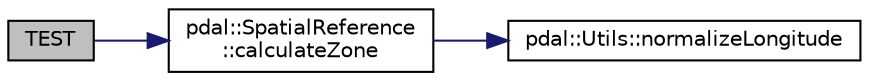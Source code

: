 digraph "TEST"
{
  edge [fontname="Helvetica",fontsize="10",labelfontname="Helvetica",labelfontsize="10"];
  node [fontname="Helvetica",fontsize="10",shape=record];
  rankdir="LR";
  Node1 [label="TEST",height=0.2,width=0.4,color="black", fillcolor="grey75", style="filled", fontcolor="black"];
  Node1 -> Node2 [color="midnightblue",fontsize="10",style="solid",fontname="Helvetica"];
  Node2 [label="pdal::SpatialReference\l::calculateZone",height=0.2,width=0.4,color="black", fillcolor="white", style="filled",URL="$classpdal_1_1SpatialReference.html#af91f816b878451bbf8b6604bec6d0bbc"];
  Node2 -> Node3 [color="midnightblue",fontsize="10",style="solid",fontname="Helvetica"];
  Node3 [label="pdal::Utils::normalizeLongitude",height=0.2,width=0.4,color="black", fillcolor="white", style="filled",URL="$namespacepdal_1_1Utils.html#a842c07f2d8276c9678dfd319ea9099af"];
}
